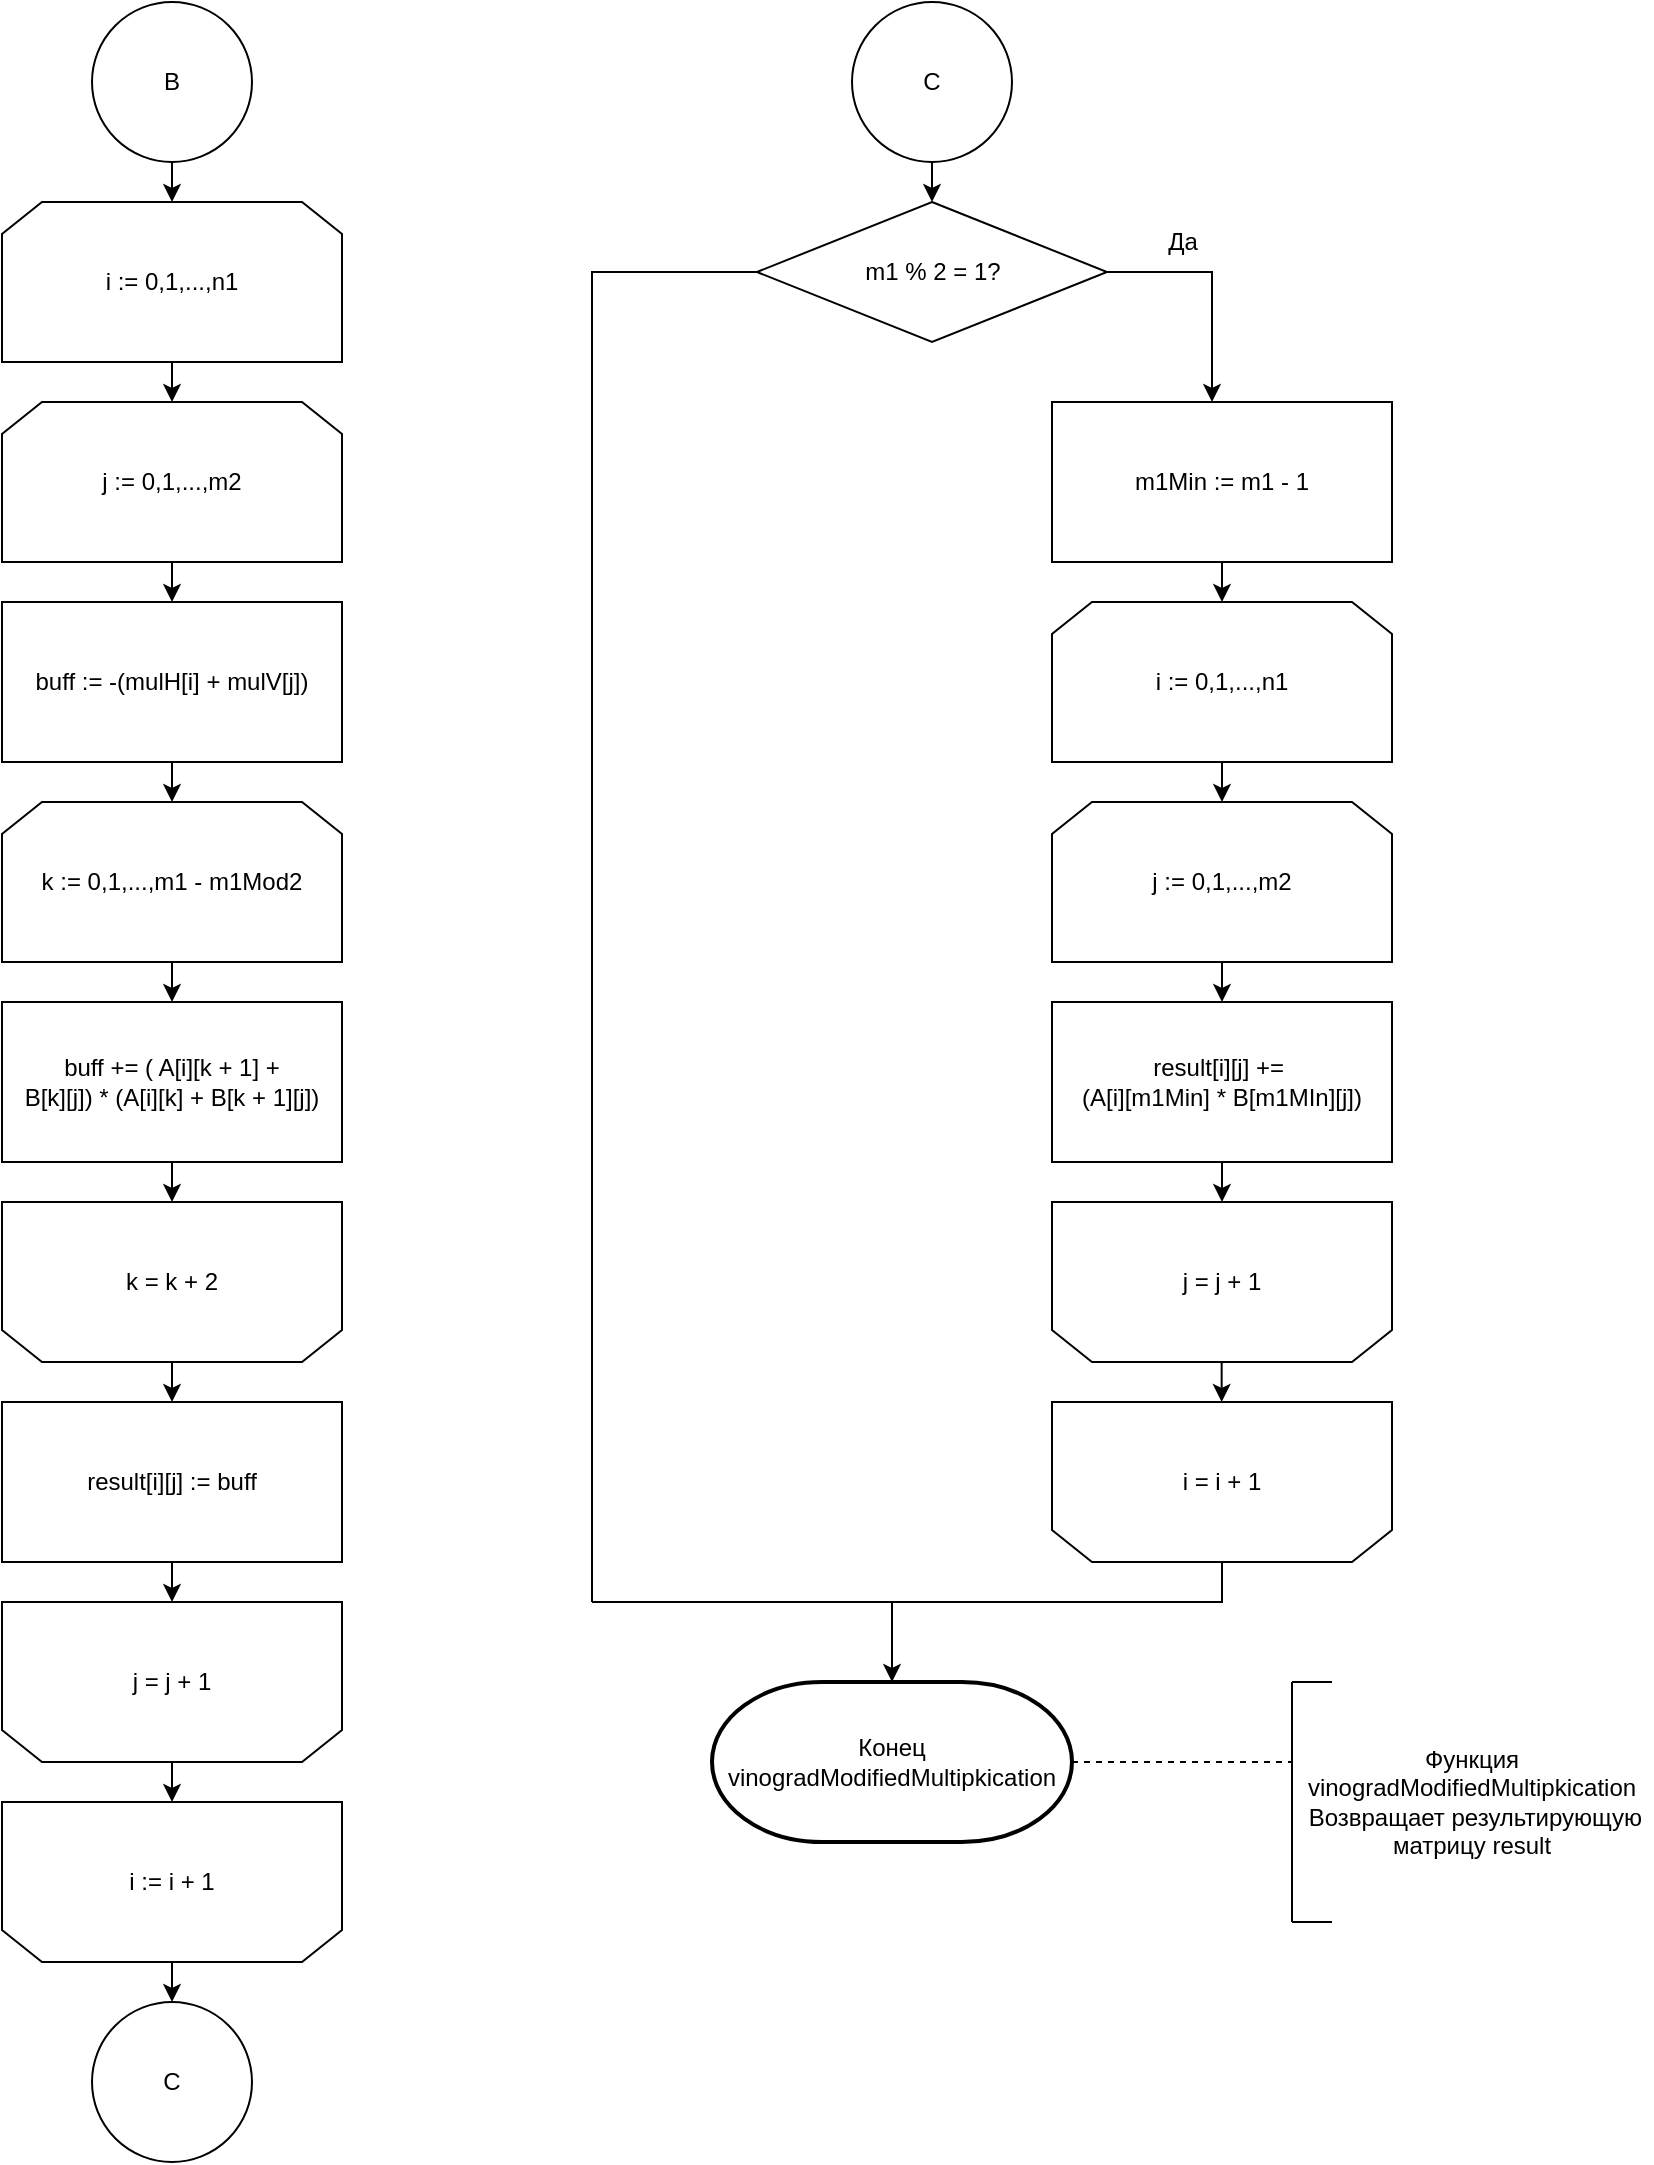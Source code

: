 <mxfile version="13.7.9" type="device"><diagram id="BJgo9m2bYnvT2jn_3F8J" name="Page-1"><mxGraphModel dx="1221" dy="726" grid="1" gridSize="10" guides="1" tooltips="1" connect="1" arrows="1" fold="1" page="1" pageScale="1" pageWidth="1827" pageHeight="11169" background="#ffffff" math="0" shadow="0"><root><mxCell id="0"/><mxCell id="1" parent="0"/><mxCell id="GhFHesWMXr5E4IVtHR0y-24" value="B" style="ellipse;whiteSpace=wrap;html=1;aspect=fixed;" vertex="1" parent="1"><mxGeometry x="640" y="760" width="80" height="80" as="geometry"/></mxCell><mxCell id="GhFHesWMXr5E4IVtHR0y-25" value="i := 0,1,...,n1" style="shape=loopLimit;whiteSpace=wrap;html=1;fillColor=#ffffff;" vertex="1" parent="1"><mxGeometry x="595" y="860" width="170" height="80" as="geometry"/></mxCell><mxCell id="GhFHesWMXr5E4IVtHR0y-26" value="" style="endArrow=classic;html=1;exitX=0.5;exitY=1;exitDx=0;exitDy=0;entryX=0.5;entryY=0;entryDx=0;entryDy=0;" edge="1" parent="1" source="GhFHesWMXr5E4IVtHR0y-24" target="GhFHesWMXr5E4IVtHR0y-25"><mxGeometry width="50" height="50" relative="1" as="geometry"><mxPoint x="650" y="1040" as="sourcePoint"/><mxPoint x="700" y="990" as="targetPoint"/></mxGeometry></mxCell><mxCell id="GhFHesWMXr5E4IVtHR0y-27" value="j := 0,1,...,m2" style="shape=loopLimit;whiteSpace=wrap;html=1;fillColor=#ffffff;" vertex="1" parent="1"><mxGeometry x="595" y="960" width="170" height="80" as="geometry"/></mxCell><mxCell id="GhFHesWMXr5E4IVtHR0y-28" value="" style="endArrow=classic;html=1;exitX=0.5;exitY=1;exitDx=0;exitDy=0;entryX=0.5;entryY=0;entryDx=0;entryDy=0;" edge="1" parent="1" source="GhFHesWMXr5E4IVtHR0y-25" target="GhFHesWMXr5E4IVtHR0y-27"><mxGeometry width="50" height="50" relative="1" as="geometry"><mxPoint x="710" y="1240" as="sourcePoint"/><mxPoint x="760" y="1190" as="targetPoint"/></mxGeometry></mxCell><mxCell id="GhFHesWMXr5E4IVtHR0y-29" value="buff := -(mulH[i] + mulV[j])" style="rounded=0;whiteSpace=wrap;html=1;" vertex="1" parent="1"><mxGeometry x="595" y="1060" width="170" height="80" as="geometry"/></mxCell><mxCell id="GhFHesWMXr5E4IVtHR0y-30" value="" style="endArrow=classic;html=1;exitX=0.5;exitY=1;exitDx=0;exitDy=0;entryX=0.5;entryY=0;entryDx=0;entryDy=0;" edge="1" parent="1" source="GhFHesWMXr5E4IVtHR0y-27" target="GhFHesWMXr5E4IVtHR0y-29"><mxGeometry width="50" height="50" relative="1" as="geometry"><mxPoint x="760" y="1240" as="sourcePoint"/><mxPoint x="810" y="1190" as="targetPoint"/></mxGeometry></mxCell><mxCell id="GhFHesWMXr5E4IVtHR0y-36" value="" style="endArrow=classic;html=1;exitX=0.5;exitY=1;exitDx=0;exitDy=0;entryX=0.5;entryY=1;entryDx=0;entryDy=0;" edge="1" parent="1" source="GhFHesWMXr5E4IVtHR0y-29"><mxGeometry width="50" height="50" relative="1" as="geometry"><mxPoint x="910" y="1250" as="sourcePoint"/><mxPoint x="680" y="1160" as="targetPoint"/></mxGeometry></mxCell><mxCell id="GhFHesWMXr5E4IVtHR0y-47" value="k := 0,1,...,m1 - m1Mod2" style="shape=loopLimit;whiteSpace=wrap;html=1;fillColor=#ffffff;" vertex="1" parent="1"><mxGeometry x="595" y="1160" width="170" height="80" as="geometry"/></mxCell><mxCell id="GhFHesWMXr5E4IVtHR0y-48" value="buff += ( A[i][k + 1] + &lt;br&gt;B[k][j]) * (A[i][k] + B[k + 1][j])" style="rounded=0;whiteSpace=wrap;html=1;" vertex="1" parent="1"><mxGeometry x="595" y="1260" width="170" height="80" as="geometry"/></mxCell><mxCell id="GhFHesWMXr5E4IVtHR0y-49" value="" style="endArrow=classic;html=1;exitX=0.5;exitY=1;exitDx=0;exitDy=0;entryX=0.5;entryY=0;entryDx=0;entryDy=0;" edge="1" parent="1" source="GhFHesWMXr5E4IVtHR0y-47" target="GhFHesWMXr5E4IVtHR0y-48"><mxGeometry width="50" height="50" relative="1" as="geometry"><mxPoint x="780" y="1460" as="sourcePoint"/><mxPoint x="830" y="1410" as="targetPoint"/></mxGeometry></mxCell><mxCell id="GhFHesWMXr5E4IVtHR0y-50" value="k := 0,1,...,m1" style="shape=loopLimit;whiteSpace=wrap;html=1;rotation=-180;" vertex="1" parent="1"><mxGeometry x="595" y="1360" width="170" height="80" as="geometry"/></mxCell><mxCell id="GhFHesWMXr5E4IVtHR0y-51" value="k = k + 2" style="text;html=1;strokeColor=none;align=center;verticalAlign=middle;whiteSpace=wrap;rounded=0;fillColor=#ffffff;" vertex="1" parent="1"><mxGeometry x="605" y="1370" width="150" height="60" as="geometry"/></mxCell><mxCell id="GhFHesWMXr5E4IVtHR0y-52" value="" style="endArrow=classic;html=1;exitX=0.5;exitY=1;exitDx=0;exitDy=0;entryX=0.5;entryY=1;entryDx=0;entryDy=0;" edge="1" parent="1" source="GhFHesWMXr5E4IVtHR0y-48" target="GhFHesWMXr5E4IVtHR0y-50"><mxGeometry width="50" height="50" relative="1" as="geometry"><mxPoint x="830" y="1540" as="sourcePoint"/><mxPoint x="880" y="1490" as="targetPoint"/></mxGeometry></mxCell><mxCell id="GhFHesWMXr5E4IVtHR0y-53" value="k := 0,1,...,m1" style="shape=loopLimit;whiteSpace=wrap;html=1;rotation=-180;" vertex="1" parent="1"><mxGeometry x="595" y="1560" width="170" height="80" as="geometry"/></mxCell><mxCell id="GhFHesWMXr5E4IVtHR0y-54" value="j = j + 1" style="text;html=1;strokeColor=none;align=center;verticalAlign=middle;whiteSpace=wrap;rounded=0;fillColor=#ffffff;" vertex="1" parent="1"><mxGeometry x="605" y="1570" width="150" height="60" as="geometry"/></mxCell><mxCell id="GhFHesWMXr5E4IVtHR0y-56" value="" style="endArrow=classic;html=1;exitX=0.5;exitY=0;exitDx=0;exitDy=0;" edge="1" parent="1" source="GhFHesWMXr5E4IVtHR0y-53"><mxGeometry width="50" height="50" relative="1" as="geometry"><mxPoint x="580" y="1770" as="sourcePoint"/><mxPoint x="680" y="1660" as="targetPoint"/></mxGeometry></mxCell><mxCell id="GhFHesWMXr5E4IVtHR0y-57" value="k := 0,1,...,m1" style="shape=loopLimit;whiteSpace=wrap;html=1;rotation=-180;" vertex="1" parent="1"><mxGeometry x="595" y="1660" width="170" height="80" as="geometry"/></mxCell><mxCell id="GhFHesWMXr5E4IVtHR0y-58" value="i := i + 1" style="text;html=1;strokeColor=none;align=center;verticalAlign=middle;whiteSpace=wrap;rounded=0;fillColor=#ffffff;" vertex="1" parent="1"><mxGeometry x="605" y="1670" width="150" height="60" as="geometry"/></mxCell><mxCell id="GhFHesWMXr5E4IVtHR0y-59" value="" style="endArrow=classic;html=1;exitX=0.5;exitY=0;exitDx=0;exitDy=0;" edge="1" parent="1" source="GhFHesWMXr5E4IVtHR0y-57"><mxGeometry width="50" height="50" relative="1" as="geometry"><mxPoint x="680" y="1820" as="sourcePoint"/><mxPoint x="680" y="1760" as="targetPoint"/></mxGeometry></mxCell><mxCell id="GhFHesWMXr5E4IVtHR0y-60" value="C" style="ellipse;whiteSpace=wrap;html=1;aspect=fixed;" vertex="1" parent="1"><mxGeometry x="640" y="1760" width="80" height="80" as="geometry"/></mxCell><mxCell id="GhFHesWMXr5E4IVtHR0y-61" value="C" style="ellipse;whiteSpace=wrap;html=1;aspect=fixed;" vertex="1" parent="1"><mxGeometry x="1020" y="760" width="80" height="80" as="geometry"/></mxCell><mxCell id="GhFHesWMXr5E4IVtHR0y-62" value="m1 % 2 = 1?" style="rhombus;whiteSpace=wrap;html=1;" vertex="1" parent="1"><mxGeometry x="972.5" y="860" width="175" height="70" as="geometry"/></mxCell><mxCell id="GhFHesWMXr5E4IVtHR0y-63" value="" style="endArrow=classic;html=1;exitX=0.5;exitY=1;exitDx=0;exitDy=0;entryX=0.5;entryY=0;entryDx=0;entryDy=0;" edge="1" parent="1" source="GhFHesWMXr5E4IVtHR0y-61" target="GhFHesWMXr5E4IVtHR0y-62"><mxGeometry width="50" height="50" relative="1" as="geometry"><mxPoint x="1140" y="1080" as="sourcePoint"/><mxPoint x="1190" y="1030" as="targetPoint"/></mxGeometry></mxCell><mxCell id="GhFHesWMXr5E4IVtHR0y-65" value="" style="endArrow=classic;html=1;exitX=1;exitY=0.5;exitDx=0;exitDy=0;rounded=0;" edge="1" parent="1" source="GhFHesWMXr5E4IVtHR0y-62"><mxGeometry width="50" height="50" relative="1" as="geometry"><mxPoint x="1210" y="940" as="sourcePoint"/><mxPoint x="1200" y="960" as="targetPoint"/><Array as="points"><mxPoint x="1200" y="895"/></Array></mxGeometry></mxCell><mxCell id="GhFHesWMXr5E4IVtHR0y-66" value="Да" style="text;html=1;align=center;verticalAlign=middle;resizable=0;points=[];autosize=1;" vertex="1" parent="1"><mxGeometry x="1170" y="870" width="30" height="20" as="geometry"/></mxCell><mxCell id="GhFHesWMXr5E4IVtHR0y-67" value="m1Min := m1 - 1" style="rounded=0;whiteSpace=wrap;html=1;" vertex="1" parent="1"><mxGeometry x="1120" y="960" width="170" height="80" as="geometry"/></mxCell><mxCell id="GhFHesWMXr5E4IVtHR0y-68" value="i := 0,1,...,n1" style="shape=loopLimit;whiteSpace=wrap;html=1;fillColor=#ffffff;" vertex="1" parent="1"><mxGeometry x="1120" y="1060" width="170" height="80" as="geometry"/></mxCell><mxCell id="GhFHesWMXr5E4IVtHR0y-69" value="" style="endArrow=classic;html=1;exitX=0.5;exitY=1;exitDx=0;exitDy=0;" edge="1" parent="1" source="GhFHesWMXr5E4IVtHR0y-67"><mxGeometry width="50" height="50" relative="1" as="geometry"><mxPoint x="1160" y="1260" as="sourcePoint"/><mxPoint x="1205" y="1060" as="targetPoint"/></mxGeometry></mxCell><mxCell id="GhFHesWMXr5E4IVtHR0y-70" value="j := 0,1,...,m2" style="shape=loopLimit;whiteSpace=wrap;html=1;fillColor=#ffffff;" vertex="1" parent="1"><mxGeometry x="1120" y="1160" width="170" height="80" as="geometry"/></mxCell><mxCell id="GhFHesWMXr5E4IVtHR0y-71" value="" style="endArrow=classic;html=1;exitX=0.5;exitY=1;exitDx=0;exitDy=0;entryX=0.5;entryY=0;entryDx=0;entryDy=0;" edge="1" parent="1" source="GhFHesWMXr5E4IVtHR0y-68" target="GhFHesWMXr5E4IVtHR0y-70"><mxGeometry width="50" height="50" relative="1" as="geometry"><mxPoint x="1320" y="1320" as="sourcePoint"/><mxPoint x="1370" y="1270" as="targetPoint"/></mxGeometry></mxCell><mxCell id="GhFHesWMXr5E4IVtHR0y-72" value="result[i][j] +=&amp;nbsp;&lt;br&gt;(A[i][m1Min] * B[m1MIn][j])" style="rounded=0;whiteSpace=wrap;html=1;" vertex="1" parent="1"><mxGeometry x="1120" y="1260" width="170" height="80" as="geometry"/></mxCell><mxCell id="GhFHesWMXr5E4IVtHR0y-74" value="result[i][j] := buff" style="rounded=0;whiteSpace=wrap;html=1;" vertex="1" parent="1"><mxGeometry x="595" y="1460" width="170" height="80" as="geometry"/></mxCell><mxCell id="GhFHesWMXr5E4IVtHR0y-75" value="" style="endArrow=classic;html=1;exitX=0.5;exitY=0;exitDx=0;exitDy=0;entryX=0.5;entryY=0;entryDx=0;entryDy=0;" edge="1" parent="1" source="GhFHesWMXr5E4IVtHR0y-50" target="GhFHesWMXr5E4IVtHR0y-74"><mxGeometry width="50" height="50" relative="1" as="geometry"><mxPoint x="960" y="1580" as="sourcePoint"/><mxPoint x="1010" y="1530" as="targetPoint"/></mxGeometry></mxCell><mxCell id="GhFHesWMXr5E4IVtHR0y-76" value="" style="endArrow=classic;html=1;exitX=0.5;exitY=1;exitDx=0;exitDy=0;entryX=0.5;entryY=1;entryDx=0;entryDy=0;" edge="1" parent="1" source="GhFHesWMXr5E4IVtHR0y-74" target="GhFHesWMXr5E4IVtHR0y-53"><mxGeometry width="50" height="50" relative="1" as="geometry"><mxPoint x="840" y="1800" as="sourcePoint"/><mxPoint x="890" y="1750" as="targetPoint"/></mxGeometry></mxCell><mxCell id="GhFHesWMXr5E4IVtHR0y-77" value="" style="endArrow=classic;html=1;exitX=0.5;exitY=1;exitDx=0;exitDy=0;entryX=0.5;entryY=0;entryDx=0;entryDy=0;" edge="1" parent="1" source="GhFHesWMXr5E4IVtHR0y-70" target="GhFHesWMXr5E4IVtHR0y-72"><mxGeometry width="50" height="50" relative="1" as="geometry"><mxPoint x="1350" y="1470" as="sourcePoint"/><mxPoint x="1400" y="1420" as="targetPoint"/></mxGeometry></mxCell><mxCell id="GhFHesWMXr5E4IVtHR0y-78" value="k := 0,1,...,m1" style="shape=loopLimit;whiteSpace=wrap;html=1;rotation=-180;" vertex="1" parent="1"><mxGeometry x="1120" y="1360" width="170" height="80" as="geometry"/></mxCell><mxCell id="GhFHesWMXr5E4IVtHR0y-79" value="j = j + 1" style="text;html=1;strokeColor=none;align=center;verticalAlign=middle;whiteSpace=wrap;rounded=0;fillColor=#ffffff;" vertex="1" parent="1"><mxGeometry x="1130" y="1370" width="150" height="60" as="geometry"/></mxCell><mxCell id="GhFHesWMXr5E4IVtHR0y-80" value="" style="endArrow=classic;html=1;exitX=0.5;exitY=1;exitDx=0;exitDy=0;entryX=0.5;entryY=1;entryDx=0;entryDy=0;" edge="1" parent="1" target="GhFHesWMXr5E4IVtHR0y-78"><mxGeometry width="50" height="50" relative="1" as="geometry"><mxPoint x="1205" y="1340" as="sourcePoint"/><mxPoint x="1415" y="1550" as="targetPoint"/></mxGeometry></mxCell><mxCell id="GhFHesWMXr5E4IVtHR0y-81" value="k := 0,1,...,m1" style="shape=loopLimit;whiteSpace=wrap;html=1;rotation=-180;" vertex="1" parent="1"><mxGeometry x="1120" y="1460" width="170" height="80" as="geometry"/></mxCell><mxCell id="GhFHesWMXr5E4IVtHR0y-82" value="i = i + 1" style="text;html=1;strokeColor=none;align=center;verticalAlign=middle;whiteSpace=wrap;rounded=0;fillColor=#ffffff;" vertex="1" parent="1"><mxGeometry x="1130" y="1470" width="150" height="60" as="geometry"/></mxCell><mxCell id="GhFHesWMXr5E4IVtHR0y-83" value="" style="endArrow=classic;html=1;exitX=0.5;exitY=1;exitDx=0;exitDy=0;entryX=0.5;entryY=1;entryDx=0;entryDy=0;" edge="1" parent="1"><mxGeometry width="50" height="50" relative="1" as="geometry"><mxPoint x="1204.83" y="1440" as="sourcePoint"/><mxPoint x="1204.83" y="1460" as="targetPoint"/></mxGeometry></mxCell><mxCell id="GhFHesWMXr5E4IVtHR0y-85" value="" style="endArrow=none;html=1;entryX=0.5;entryY=0;entryDx=0;entryDy=0;rounded=0;" edge="1" parent="1" target="GhFHesWMXr5E4IVtHR0y-81"><mxGeometry width="50" height="50" relative="1" as="geometry"><mxPoint x="890" y="1560" as="sourcePoint"/><mxPoint x="1300" y="1610" as="targetPoint"/><Array as="points"><mxPoint x="1205" y="1560"/></Array></mxGeometry></mxCell><mxCell id="GhFHesWMXr5E4IVtHR0y-87" value="" style="endArrow=none;html=1;entryX=0;entryY=0.5;entryDx=0;entryDy=0;rounded=0;" edge="1" parent="1" target="GhFHesWMXr5E4IVtHR0y-62"><mxGeometry width="50" height="50" relative="1" as="geometry"><mxPoint x="890" y="1560" as="sourcePoint"/><mxPoint x="910" y="990" as="targetPoint"/><Array as="points"><mxPoint x="890" y="940"/><mxPoint x="890" y="895"/></Array></mxGeometry></mxCell><mxCell id="GhFHesWMXr5E4IVtHR0y-88" value="" style="endArrow=classic;html=1;" edge="1" parent="1"><mxGeometry width="50" height="50" relative="1" as="geometry"><mxPoint x="1040" y="1560" as="sourcePoint"/><mxPoint x="1040" y="1600" as="targetPoint"/></mxGeometry></mxCell><mxCell id="GhFHesWMXr5E4IVtHR0y-89" value="Конец vinogradModifiedMultipkication" style="strokeWidth=2;html=1;shape=mxgraph.flowchart.terminator;whiteSpace=wrap;" vertex="1" parent="1"><mxGeometry x="950" y="1600" width="180" height="80" as="geometry"/></mxCell><mxCell id="GhFHesWMXr5E4IVtHR0y-90" value="" style="endArrow=none;dashed=1;html=1;exitX=1;exitY=0.5;exitDx=0;exitDy=0;exitPerimeter=0;" edge="1" parent="1" source="GhFHesWMXr5E4IVtHR0y-89"><mxGeometry width="50" height="50" relative="1" as="geometry"><mxPoint x="1280" y="1720" as="sourcePoint"/><mxPoint x="1240" y="1640" as="targetPoint"/></mxGeometry></mxCell><mxCell id="GhFHesWMXr5E4IVtHR0y-91" value="" style="endArrow=none;html=1;" edge="1" parent="1"><mxGeometry width="50" height="50" relative="1" as="geometry"><mxPoint x="1240" y="1720" as="sourcePoint"/><mxPoint x="1240" y="1600" as="targetPoint"/></mxGeometry></mxCell><mxCell id="GhFHesWMXr5E4IVtHR0y-92" value="" style="endArrow=none;html=1;" edge="1" parent="1"><mxGeometry width="50" height="50" relative="1" as="geometry"><mxPoint x="1240" y="1600" as="sourcePoint"/><mxPoint x="1260" y="1600" as="targetPoint"/></mxGeometry></mxCell><mxCell id="GhFHesWMXr5E4IVtHR0y-93" value="" style="endArrow=none;html=1;" edge="1" parent="1"><mxGeometry width="50" height="50" relative="1" as="geometry"><mxPoint x="1240" y="1720" as="sourcePoint"/><mxPoint x="1260" y="1720" as="targetPoint"/></mxGeometry></mxCell><mxCell id="GhFHesWMXr5E4IVtHR0y-94" value="Функция vinogradModifiedMultipkication&lt;br&gt;&amp;nbsp;Возвращает результирующую матрицу result" style="text;html=1;strokeColor=none;fillColor=none;align=center;verticalAlign=middle;whiteSpace=wrap;rounded=0;" vertex="1" parent="1"><mxGeometry x="1240" y="1600" width="180" height="120" as="geometry"/></mxCell></root></mxGraphModel></diagram></mxfile>
